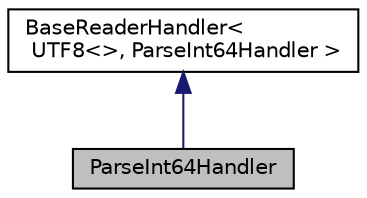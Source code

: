 digraph "ParseInt64Handler"
{
  edge [fontname="Helvetica",fontsize="10",labelfontname="Helvetica",labelfontsize="10"];
  node [fontname="Helvetica",fontsize="10",shape=record];
  Node2 [label="ParseInt64Handler",height=0.2,width=0.4,color="black", fillcolor="grey75", style="filled", fontcolor="black"];
  Node3 -> Node2 [dir="back",color="midnightblue",fontsize="10",style="solid",fontname="Helvetica"];
  Node3 [label="BaseReaderHandler\<\l UTF8\<\>, ParseInt64Handler \>",height=0.2,width=0.4,color="black", fillcolor="white", style="filled",URL="$structBaseReaderHandler.html"];
}
